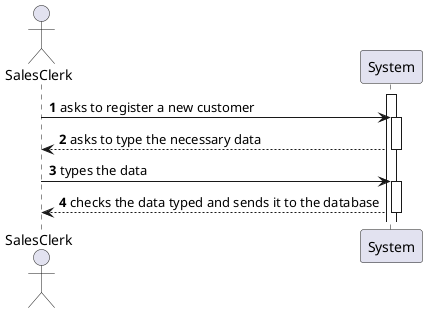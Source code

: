 @startuml
'https://plantuml.com/sequence-diagram

autonumber
actor SalesClerk
participant System
activate System

SalesClerk -> System: asks to register a new customer
activate System

System --> SalesClerk: asks to type the necessary data
deactivate System

SalesClerk -> System: types the data
activate System

System --> SalesClerk: checks the data typed and sends it to the database
deactivate System
@enduml